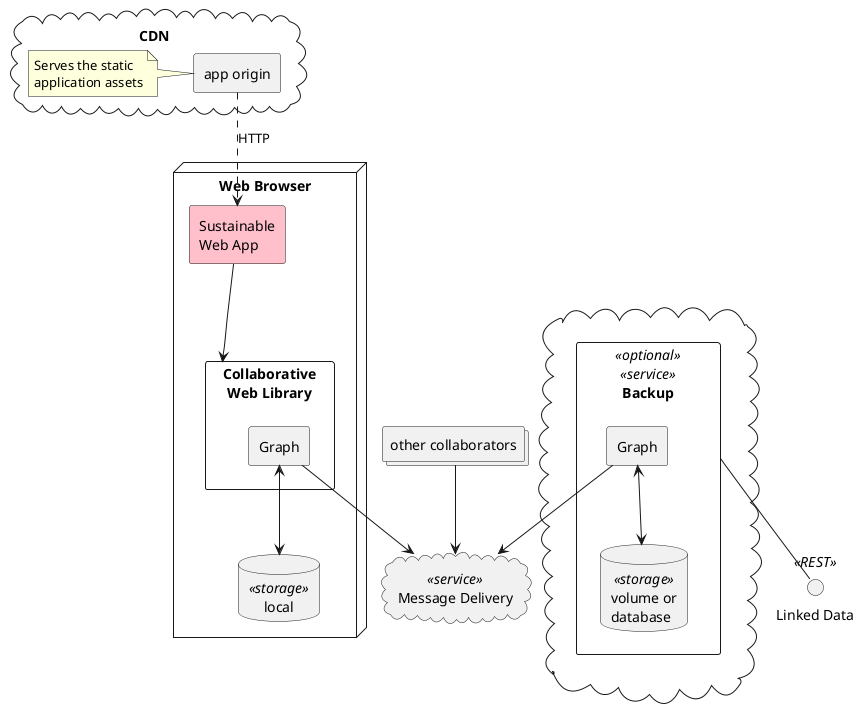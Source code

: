@startuml
'https://plantuml.com/component-diagram
skinparam componentStyle rectangle

node "Web Browser" {
  component "Sustainable\nWeb App" as app #pink
  component "Collaborative\nWeb Library" as cwl {
    [Graph]
  }

  database local <<storage>>

  Graph <--> local

  app --> cwl
}

cloud CDN {
  [app origin] as origin
  note left
    Serves the static
    application assets
  end note
}

cloud "Message Delivery" as messaging <<service>>

interface "Linked Data" as dapi <<REST>>

cloud {
  component "Backup" as backup <<optional>> <<service>> {
    component "Graph" as gwGraph
    database "volume or\ndatabase" <<storage>> as gwDb
    gwGraph <--> gwDb
  }
  backup -- dapi
}

collections "other collaborators" as others

Graph --> messaging
gwGraph --> messaging
others --> messaging

origin ..> app: HTTP

@enduml